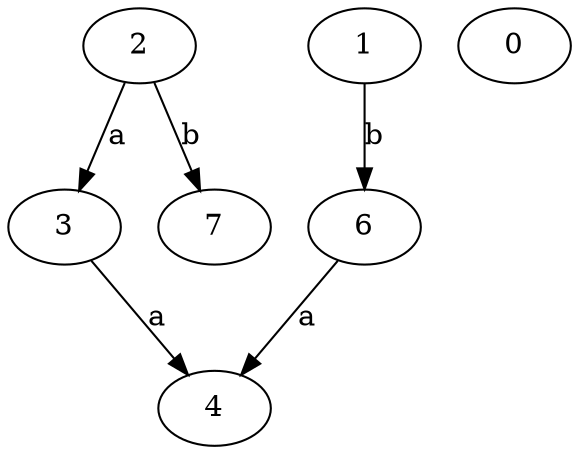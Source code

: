 strict digraph  {
2;
3;
4;
0;
6;
1;
7;
2 -> 3  [label=a];
2 -> 7  [label=b];
3 -> 4  [label=a];
6 -> 4  [label=a];
1 -> 6  [label=b];
}
